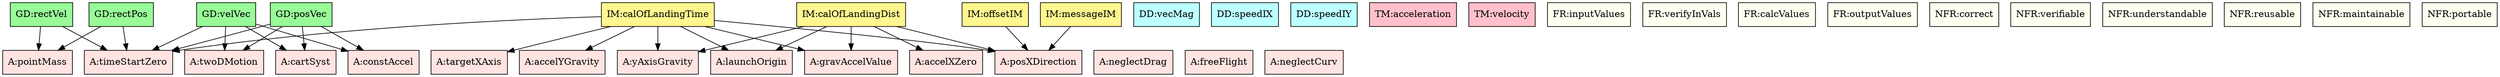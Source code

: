 digraph avsall {
	projSpeed:theory -> pointMass;
	projSpeed:theory -> timeStartZero;
	projPos:theory -> pointMass;
	projPos:theory -> timeStartZero;
	velocity:theory -> twoDMotion;
	velocity:theory -> cartSyst;
	velocity:theory -> constAccel;
	velocity:theory -> timeStartZero;
	position:theory -> twoDMotion;
	position:theory -> cartSyst;
	position:theory -> constAccel;
	position:theory -> timeStartZero;
	flightduration:theory -> yAxisGravity;
	flightduration:theory -> launchOrigin;
	flightduration:theory -> targetXAxis;
	flightduration:theory -> posXDirection;
	flightduration:theory -> accelYGravity;
	flightduration:theory -> timeStartZero;
	flightduration:theory -> gravAccelValue;
	landingposition:theory -> yAxisGravity;
	landingposition:theory -> launchOrigin;
	landingposition:theory -> posXDirection;
	landingposition:theory -> accelXZero;
	landingposition:theory -> gravAccelValue;
	offset:theory -> posXDirection;
	message:theory -> posXDirection;


	twoDMotion	[shape=box, color=black, style=filled, fillcolor=mistyrose, label="A:twoDMotion"];
	cartSyst	[shape=box, color=black, style=filled, fillcolor=mistyrose, label="A:cartSyst"];
	yAxisGravity	[shape=box, color=black, style=filled, fillcolor=mistyrose, label="A:yAxisGravity"];
	launchOrigin	[shape=box, color=black, style=filled, fillcolor=mistyrose, label="A:launchOrigin"];
	targetXAxis	[shape=box, color=black, style=filled, fillcolor=mistyrose, label="A:targetXAxis"];
	posXDirection	[shape=box, color=black, style=filled, fillcolor=mistyrose, label="A:posXDirection"];
	constAccel	[shape=box, color=black, style=filled, fillcolor=mistyrose, label="A:constAccel"];
	accelXZero	[shape=box, color=black, style=filled, fillcolor=mistyrose, label="A:accelXZero"];
	accelYGravity	[shape=box, color=black, style=filled, fillcolor=mistyrose, label="A:accelYGravity"];
	neglectDrag	[shape=box, color=black, style=filled, fillcolor=mistyrose, label="A:neglectDrag"];
	pointMass	[shape=box, color=black, style=filled, fillcolor=mistyrose, label="A:pointMass"];
	freeFlight	[shape=box, color=black, style=filled, fillcolor=mistyrose, label="A:freeFlight"];
	neglectCurv	[shape=box, color=black, style=filled, fillcolor=mistyrose, label="A:neglectCurv"];
	timeStartZero	[shape=box, color=black, style=filled, fillcolor=mistyrose, label="A:timeStartZero"];
	gravAccelValue	[shape=box, color=black, style=filled, fillcolor=mistyrose, label="A:gravAccelValue"];

	subgraph A {
	rank="same"
	{twoDMotion, cartSyst, yAxisGravity, launchOrigin, targetXAxis, posXDirection, constAccel, accelXZero, accelYGravity, neglectDrag, pointMass, freeFlight, neglectCurv, timeStartZero, gravAccelValue}
	}

	speed	[shape=box, color=black, style=filled, fillcolor=paleturquoise1, label="DD:vecMag"];
	ixVel	[shape=box, color=black, style=filled, fillcolor=paleturquoise1, label="DD:speedIX"];
	iyVel	[shape=box, color=black, style=filled, fillcolor=paleturquoise1, label="DD:speedIY"];

	subgraph DD {
	rank="same"
	{speed, ixVel, iyVel}
	}

	accelerationTM	[shape=box, color=black, style=filled, fillcolor=pink, label="TM:acceleration"];
	velocityTM	[shape=box, color=black, style=filled, fillcolor=pink, label="TM:velocity"];

	subgraph TM {
	rank="same"
	{accelerationTM, velocityTM}
	}

	projSpeed:theory	[shape=box, color=black, style=filled, fillcolor=palegreen, label="GD:rectVel"];
	projPos:theory	[shape=box, color=black, style=filled, fillcolor=palegreen, label="GD:rectPos"];
	velocity:theory	[shape=box, color=black, style=filled, fillcolor=palegreen, label="GD:velVec"];
	position:theory	[shape=box, color=black, style=filled, fillcolor=palegreen, label="GD:posVec"];

	subgraph GD {
	rank="same"
	{projSpeed:theory, projPos:theory, velocity:theory, position:theory}
	}

	flightduration:theory	[shape=box, color=black, style=filled, fillcolor=khaki1, label="IM:calOfLandingTime"];
	landingposition:theory	[shape=box, color=black, style=filled, fillcolor=khaki1, label="IM:calOfLandingDist"];
	offset:theory	[shape=box, color=black, style=filled, fillcolor=khaki1, label="IM:offsetIM"];
	message:theory	[shape=box, color=black, style=filled, fillcolor=khaki1, label="IM:messageIM"];

	subgraph IM {
	rank="same"
	{flightduration:theory, landingposition:theory, offset:theory, message:theory}
	}

	inputValues	[shape=box, color=black, style=filled, fillcolor=ivory, label="FR:inputValues"];
	verifyInVals	[shape=box, color=black, style=filled, fillcolor=ivory, label="FR:verifyInVals"];
	calcValues	[shape=box, color=black, style=filled, fillcolor=ivory, label="FR:calcValues"];
	outputValues	[shape=box, color=black, style=filled, fillcolor=ivory, label="FR:outputValues"];
	correct	[shape=box, color=black, style=filled, fillcolor=ivory, label="NFR:correct"];
	verifiable	[shape=box, color=black, style=filled, fillcolor=ivory, label="NFR:verifiable"];
	understandable	[shape=box, color=black, style=filled, fillcolor=ivory, label="NFR:understandable"];
	reusable	[shape=box, color=black, style=filled, fillcolor=ivory, label="NFR:reusable"];
	maintainable	[shape=box, color=black, style=filled, fillcolor=ivory, label="NFR:maintainable"];
	portable	[shape=box, color=black, style=filled, fillcolor=ivory, label="NFR:portable"];

	subgraph FR {
	rank="same"
	{inputValues, verifyInVals, calcValues, outputValues, correct, verifiable, understandable, reusable, maintainable, portable}
	}

}
